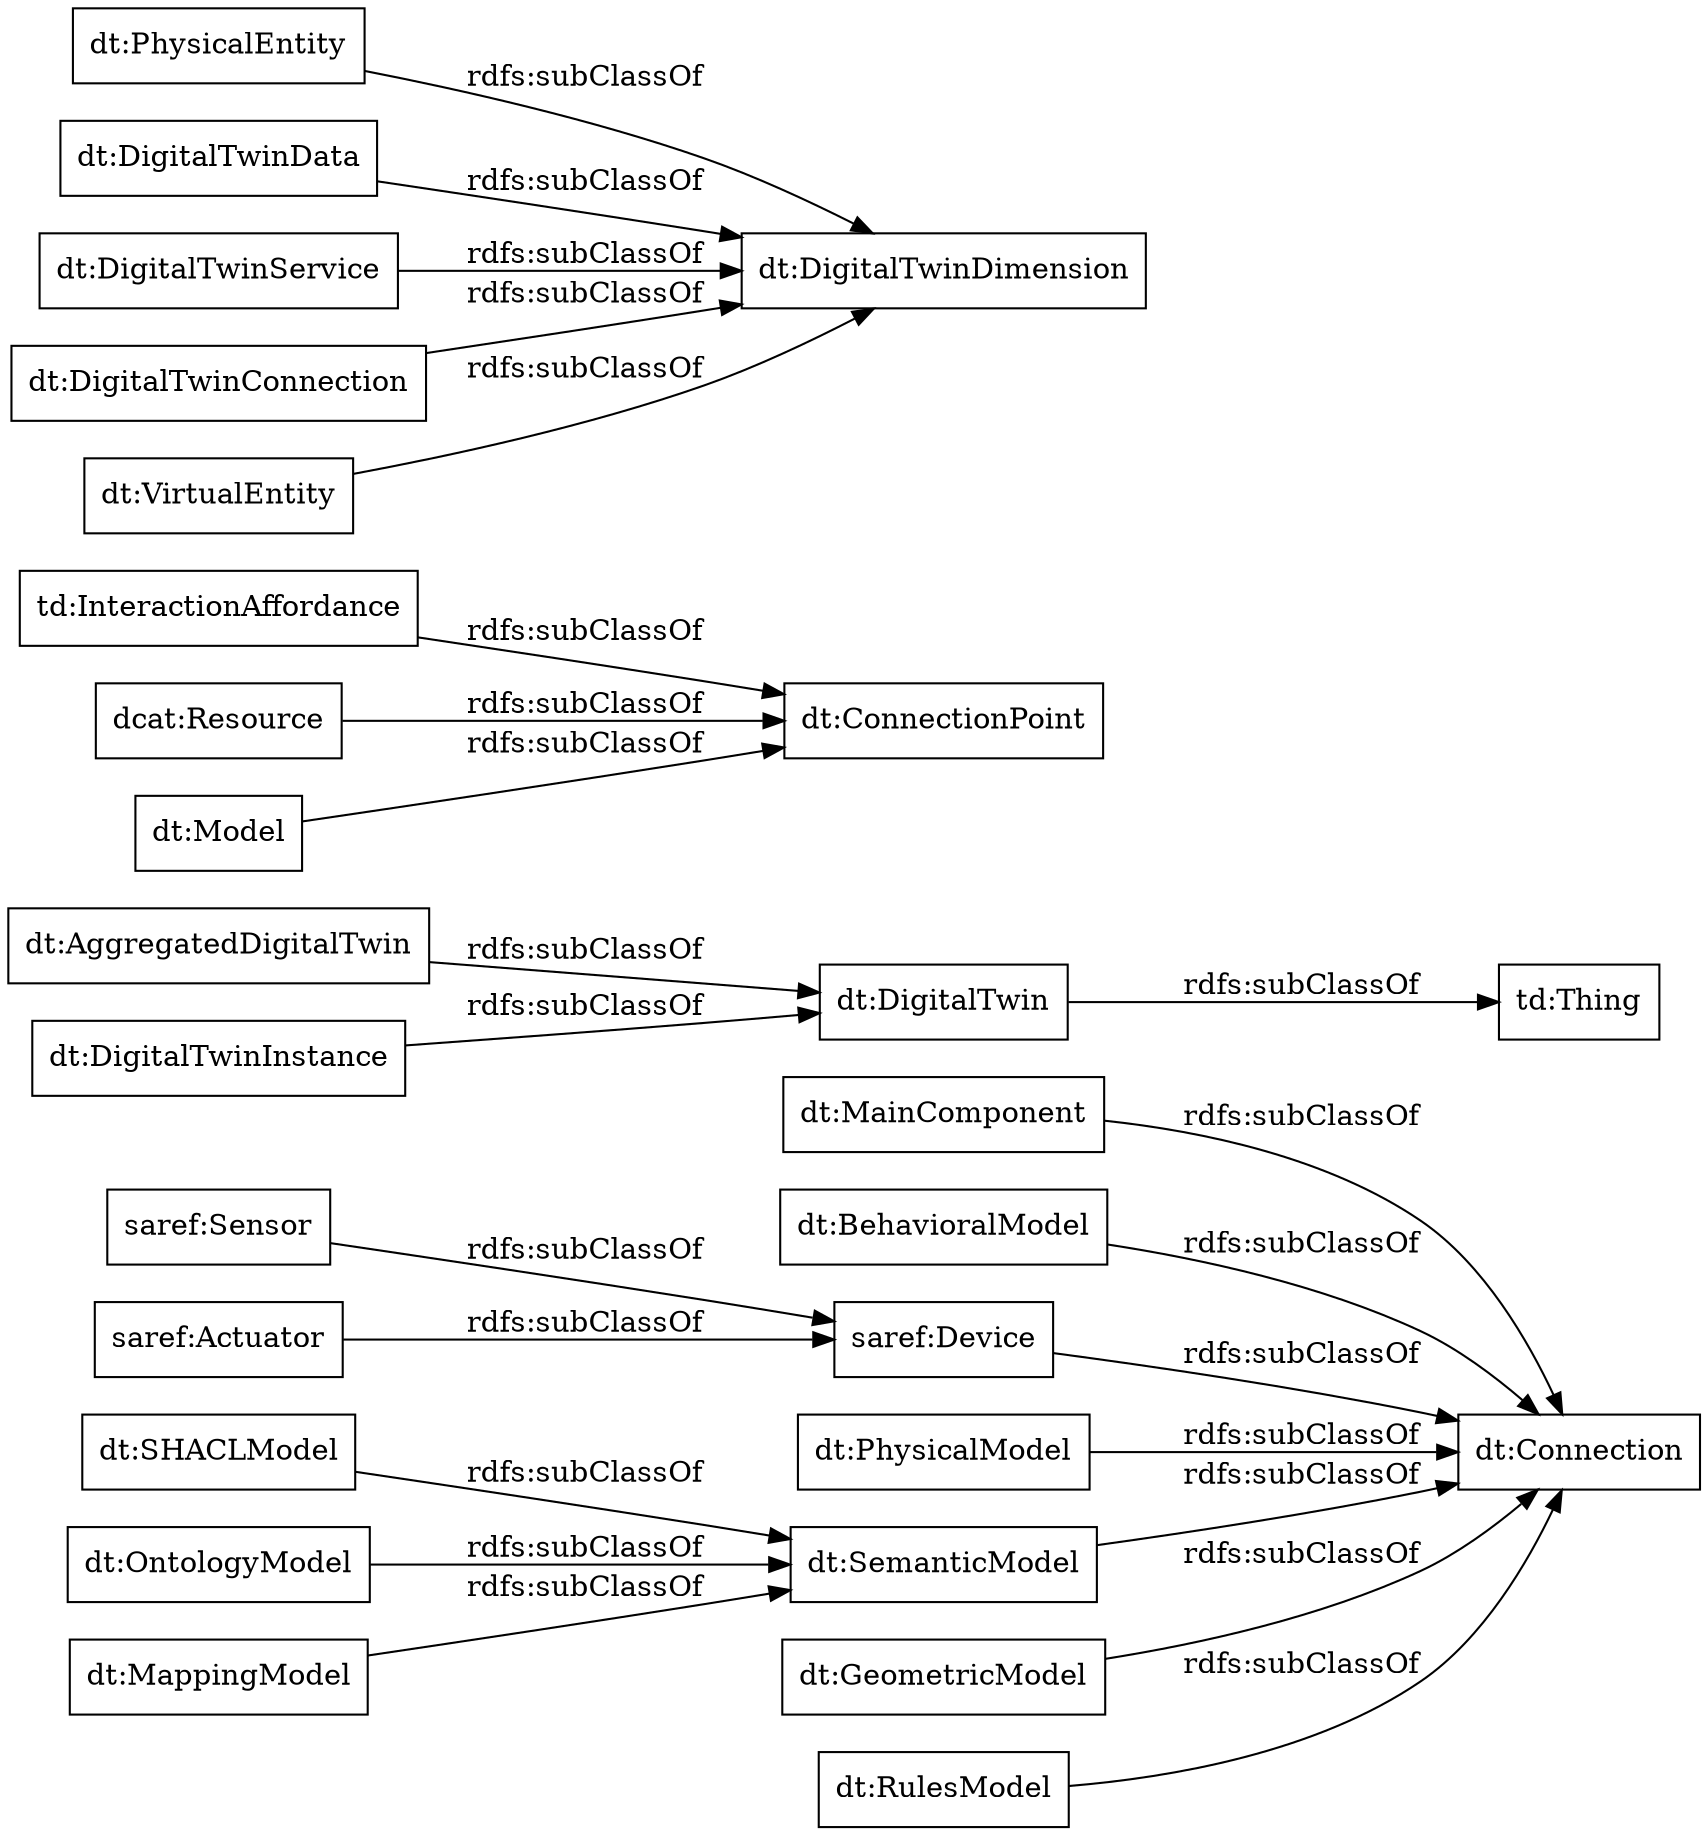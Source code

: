digraph ar2dtool_diagram { 
rankdir=LR;
size="1000"
node [shape = rectangle, color="black"]; "dt:MainComponent" "dt:BehavioralModel" "dt:AggregatedDigitalTwin" "dt:ConnectionPoint" "dt:PhysicalEntity" "dt:SHACLModel" "dt:DigitalTwinData" "dt:DigitalTwinService" "dt:OntologyModel" "saref:Device" "td:InteractionAffordance" "dt:PhysicalModel" "dt:SemanticModel" "dt:DigitalTwinConnection" "dt:DigitalTwinInstance" "dt:GeometricModel" "dt:VirtualEntity" "dcat:Resource" "dt:DigitalTwin" "saref:Sensor" "saref:Actuator" "td:Thing" "dt:Model" "dt:RulesModel" "dt:MappingModel" "dt:Connection" "dt:DigitalTwinDimension" ; /*classes style*/
	"dt:DigitalTwinService" -> "dt:DigitalTwinDimension" [ label = "rdfs:subClassOf" ];
	"dt:DigitalTwinData" -> "dt:DigitalTwinDimension" [ label = "rdfs:subClassOf" ];
	"dt:MainComponent" -> "dt:Connection" [ label = "rdfs:subClassOf" ];
	"saref:Actuator" -> "saref:Device" [ label = "rdfs:subClassOf" ];
	"saref:Device" -> "dt:Connection" [ label = "rdfs:subClassOf" ];
	"dt:SemanticModel" -> "dt:Connection" [ label = "rdfs:subClassOf" ];
	"saref:Sensor" -> "saref:Device" [ label = "rdfs:subClassOf" ];
	"dt:SHACLModel" -> "dt:SemanticModel" [ label = "rdfs:subClassOf" ];
	"dt:OntologyModel" -> "dt:SemanticModel" [ label = "rdfs:subClassOf" ];
	"dt:PhysicalModel" -> "dt:Connection" [ label = "rdfs:subClassOf" ];
	"dt:Model" -> "dt:ConnectionPoint" [ label = "rdfs:subClassOf" ];
	"dt:DigitalTwinInstance" -> "dt:DigitalTwin" [ label = "rdfs:subClassOf" ];
	"dt:PhysicalEntity" -> "dt:DigitalTwinDimension" [ label = "rdfs:subClassOf" ];
	"dt:GeometricModel" -> "dt:Connection" [ label = "rdfs:subClassOf" ];
	"dt:DigitalTwin" -> "td:Thing" [ label = "rdfs:subClassOf" ];
	"dcat:Resource" -> "dt:ConnectionPoint" [ label = "rdfs:subClassOf" ];
	"dt:VirtualEntity" -> "dt:DigitalTwinDimension" [ label = "rdfs:subClassOf" ];
	"dt:RulesModel" -> "dt:Connection" [ label = "rdfs:subClassOf" ];
	"dt:BehavioralModel" -> "dt:Connection" [ label = "rdfs:subClassOf" ];
	"dt:AggregatedDigitalTwin" -> "dt:DigitalTwin" [ label = "rdfs:subClassOf" ];
	"dt:DigitalTwinConnection" -> "dt:DigitalTwinDimension" [ label = "rdfs:subClassOf" ];
	"td:InteractionAffordance" -> "dt:ConnectionPoint" [ label = "rdfs:subClassOf" ];
	"dt:MappingModel" -> "dt:SemanticModel" [ label = "rdfs:subClassOf" ];

}
